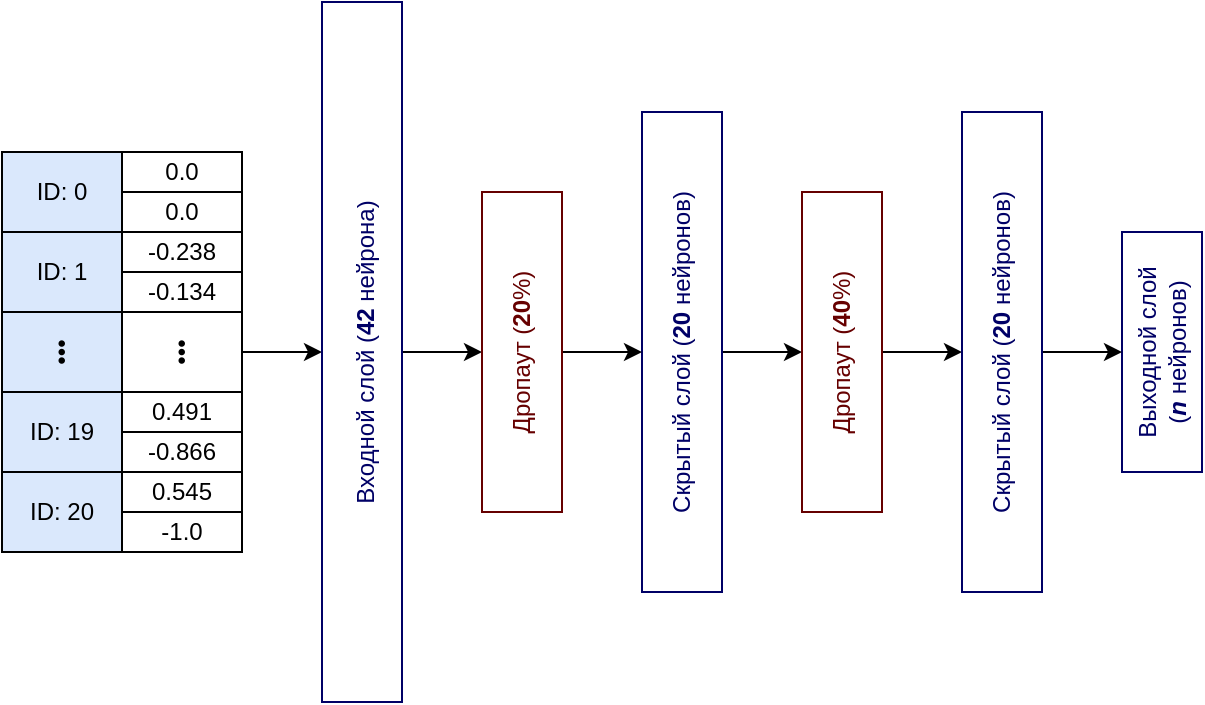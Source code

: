 <mxfile version="18.1.1" type="github">
  <diagram id="3FdLWZf5M3BtaRXL4Gho" name="Page-1">
    <mxGraphModel dx="1056" dy="570" grid="1" gridSize="10" guides="1" tooltips="1" connect="1" arrows="1" fold="1" page="1" pageScale="1" pageWidth="1169" pageHeight="827" math="0" shadow="0">
      <root>
        <mxCell id="0" />
        <mxCell id="1" parent="0" />
        <mxCell id="_4Sl-n5rIErb6062P4HA-83" value="ID: 0" style="rounded=0;whiteSpace=wrap;html=1;fillColor=#dae8fc;strokeColor=#000000;" vertex="1" parent="1">
          <mxGeometry x="120" y="200" width="60" height="40" as="geometry" />
        </mxCell>
        <mxCell id="_4Sl-n5rIErb6062P4HA-84" value="0.0" style="rounded=0;whiteSpace=wrap;html=1;" vertex="1" parent="1">
          <mxGeometry x="180" y="200" width="60" height="20" as="geometry" />
        </mxCell>
        <mxCell id="_4Sl-n5rIErb6062P4HA-85" value="0.0" style="rounded=0;whiteSpace=wrap;html=1;" vertex="1" parent="1">
          <mxGeometry x="180" y="220" width="60" height="20" as="geometry" />
        </mxCell>
        <mxCell id="_4Sl-n5rIErb6062P4HA-86" value="ID: 1" style="rounded=0;whiteSpace=wrap;html=1;fillColor=#dae8fc;strokeColor=#000000;" vertex="1" parent="1">
          <mxGeometry x="120" y="240" width="60" height="40" as="geometry" />
        </mxCell>
        <mxCell id="_4Sl-n5rIErb6062P4HA-87" value="-0.238" style="rounded=0;whiteSpace=wrap;html=1;" vertex="1" parent="1">
          <mxGeometry x="180" y="240" width="60" height="20" as="geometry" />
        </mxCell>
        <mxCell id="_4Sl-n5rIErb6062P4HA-88" value="-0.134" style="rounded=0;whiteSpace=wrap;html=1;" vertex="1" parent="1">
          <mxGeometry x="180" y="260" width="60" height="20" as="geometry" />
        </mxCell>
        <mxCell id="_4Sl-n5rIErb6062P4HA-92" value="•••" style="rounded=0;whiteSpace=wrap;html=1;horizontal=0;fillColor=#dae8fc;strokeColor=#000000;" vertex="1" parent="1">
          <mxGeometry x="120" y="280" width="60" height="40" as="geometry" />
        </mxCell>
        <mxCell id="_4Sl-n5rIErb6062P4HA-104" value="ID: 19" style="rounded=0;whiteSpace=wrap;html=1;fillColor=#dae8fc;strokeColor=#000000;" vertex="1" parent="1">
          <mxGeometry x="120" y="320" width="60" height="40" as="geometry" />
        </mxCell>
        <mxCell id="_4Sl-n5rIErb6062P4HA-105" value="0.491" style="rounded=0;whiteSpace=wrap;html=1;" vertex="1" parent="1">
          <mxGeometry x="180" y="320" width="60" height="20" as="geometry" />
        </mxCell>
        <mxCell id="_4Sl-n5rIErb6062P4HA-106" value="-0.866" style="rounded=0;whiteSpace=wrap;html=1;" vertex="1" parent="1">
          <mxGeometry x="180" y="340" width="60" height="20" as="geometry" />
        </mxCell>
        <mxCell id="_4Sl-n5rIErb6062P4HA-107" value="ID: 20" style="rounded=0;whiteSpace=wrap;html=1;fillColor=#dae8fc;strokeColor=#000000;" vertex="1" parent="1">
          <mxGeometry x="120" y="360" width="60" height="40" as="geometry" />
        </mxCell>
        <mxCell id="_4Sl-n5rIErb6062P4HA-108" value="0.545" style="rounded=0;whiteSpace=wrap;html=1;" vertex="1" parent="1">
          <mxGeometry x="180" y="360" width="60" height="20" as="geometry" />
        </mxCell>
        <mxCell id="_4Sl-n5rIErb6062P4HA-109" value="-1.0" style="rounded=0;whiteSpace=wrap;html=1;" vertex="1" parent="1">
          <mxGeometry x="180" y="380" width="60" height="20" as="geometry" />
        </mxCell>
        <mxCell id="_4Sl-n5rIErb6062P4HA-122" style="edgeStyle=orthogonalEdgeStyle;rounded=0;orthogonalLoop=1;jettySize=auto;html=1;exitX=1;exitY=0.5;exitDx=0;exitDy=0;entryX=0;entryY=0.5;entryDx=0;entryDy=0;" edge="1" parent="1" source="_4Sl-n5rIErb6062P4HA-110" target="_4Sl-n5rIErb6062P4HA-111">
          <mxGeometry relative="1" as="geometry" />
        </mxCell>
        <mxCell id="_4Sl-n5rIErb6062P4HA-110" value="•••" style="rounded=0;whiteSpace=wrap;html=1;horizontal=0;" vertex="1" parent="1">
          <mxGeometry x="180" y="280" width="60" height="40" as="geometry" />
        </mxCell>
        <mxCell id="_4Sl-n5rIErb6062P4HA-123" value="" style="edgeStyle=orthogonalEdgeStyle;rounded=0;orthogonalLoop=1;jettySize=auto;html=1;" edge="1" parent="1" source="_4Sl-n5rIErb6062P4HA-111" target="_4Sl-n5rIErb6062P4HA-119">
          <mxGeometry relative="1" as="geometry" />
        </mxCell>
        <mxCell id="_4Sl-n5rIErb6062P4HA-111" value="Входной слой (&lt;b&gt;42&lt;/b&gt; нейрона)&lt;span style=&quot;font-size: medium; text-align: start;&quot;&gt;&lt;/span&gt;" style="rounded=0;whiteSpace=wrap;html=1;strokeColor=#000066;horizontal=0;direction=east;flipV=1;flipH=1;fontColor=#000066;" vertex="1" parent="1">
          <mxGeometry x="280" y="125" width="40" height="350" as="geometry" />
        </mxCell>
        <mxCell id="_4Sl-n5rIErb6062P4HA-125" value="" style="edgeStyle=orthogonalEdgeStyle;rounded=0;orthogonalLoop=1;jettySize=auto;html=1;" edge="1" parent="1" source="_4Sl-n5rIErb6062P4HA-114" target="_4Sl-n5rIErb6062P4HA-120">
          <mxGeometry relative="1" as="geometry" />
        </mxCell>
        <mxCell id="_4Sl-n5rIErb6062P4HA-114" value="Скрытый слой (&lt;b&gt;20&lt;/b&gt; нейронов)" style="rounded=0;whiteSpace=wrap;html=1;strokeColor=#000066;horizontal=0;fontColor=#000066;" vertex="1" parent="1">
          <mxGeometry x="440" y="180" width="40" height="240" as="geometry" />
        </mxCell>
        <mxCell id="_4Sl-n5rIErb6062P4HA-116" value="Выходной слой &lt;br&gt;(&lt;b&gt;&lt;i&gt;n&lt;/i&gt;&lt;/b&gt; нейронов)" style="rounded=0;whiteSpace=wrap;html=1;strokeColor=#000066;horizontal=0;fontColor=#000066;" vertex="1" parent="1">
          <mxGeometry x="680" y="240" width="40" height="120" as="geometry" />
        </mxCell>
        <mxCell id="_4Sl-n5rIErb6062P4HA-124" value="" style="edgeStyle=orthogonalEdgeStyle;rounded=0;orthogonalLoop=1;jettySize=auto;html=1;" edge="1" parent="1" source="_4Sl-n5rIErb6062P4HA-119" target="_4Sl-n5rIErb6062P4HA-114">
          <mxGeometry relative="1" as="geometry" />
        </mxCell>
        <mxCell id="_4Sl-n5rIErb6062P4HA-119" value="Дропаут (&lt;b&gt;20&lt;/b&gt;%)" style="rounded=0;whiteSpace=wrap;html=1;strokeColor=#660000;horizontal=0;fontColor=#660000;" vertex="1" parent="1">
          <mxGeometry x="360" y="220" width="40" height="160" as="geometry" />
        </mxCell>
        <mxCell id="_4Sl-n5rIErb6062P4HA-126" value="" style="edgeStyle=orthogonalEdgeStyle;rounded=0;orthogonalLoop=1;jettySize=auto;html=1;" edge="1" parent="1" source="_4Sl-n5rIErb6062P4HA-120" target="_4Sl-n5rIErb6062P4HA-121">
          <mxGeometry relative="1" as="geometry" />
        </mxCell>
        <mxCell id="_4Sl-n5rIErb6062P4HA-120" value="Дропаут (&lt;b&gt;40&lt;/b&gt;%)" style="rounded=0;whiteSpace=wrap;html=1;strokeColor=#660000;horizontal=0;fontColor=#660000;" vertex="1" parent="1">
          <mxGeometry x="520" y="220" width="40" height="160" as="geometry" />
        </mxCell>
        <mxCell id="_4Sl-n5rIErb6062P4HA-127" value="" style="edgeStyle=orthogonalEdgeStyle;rounded=0;orthogonalLoop=1;jettySize=auto;html=1;" edge="1" parent="1" source="_4Sl-n5rIErb6062P4HA-121" target="_4Sl-n5rIErb6062P4HA-116">
          <mxGeometry relative="1" as="geometry" />
        </mxCell>
        <mxCell id="_4Sl-n5rIErb6062P4HA-121" value="Скрытый слой (&lt;b&gt;20&lt;/b&gt; нейронов)" style="rounded=0;whiteSpace=wrap;html=1;strokeColor=#000066;horizontal=0;fontColor=#000066;" vertex="1" parent="1">
          <mxGeometry x="600" y="180" width="40" height="240" as="geometry" />
        </mxCell>
      </root>
    </mxGraphModel>
  </diagram>
</mxfile>
